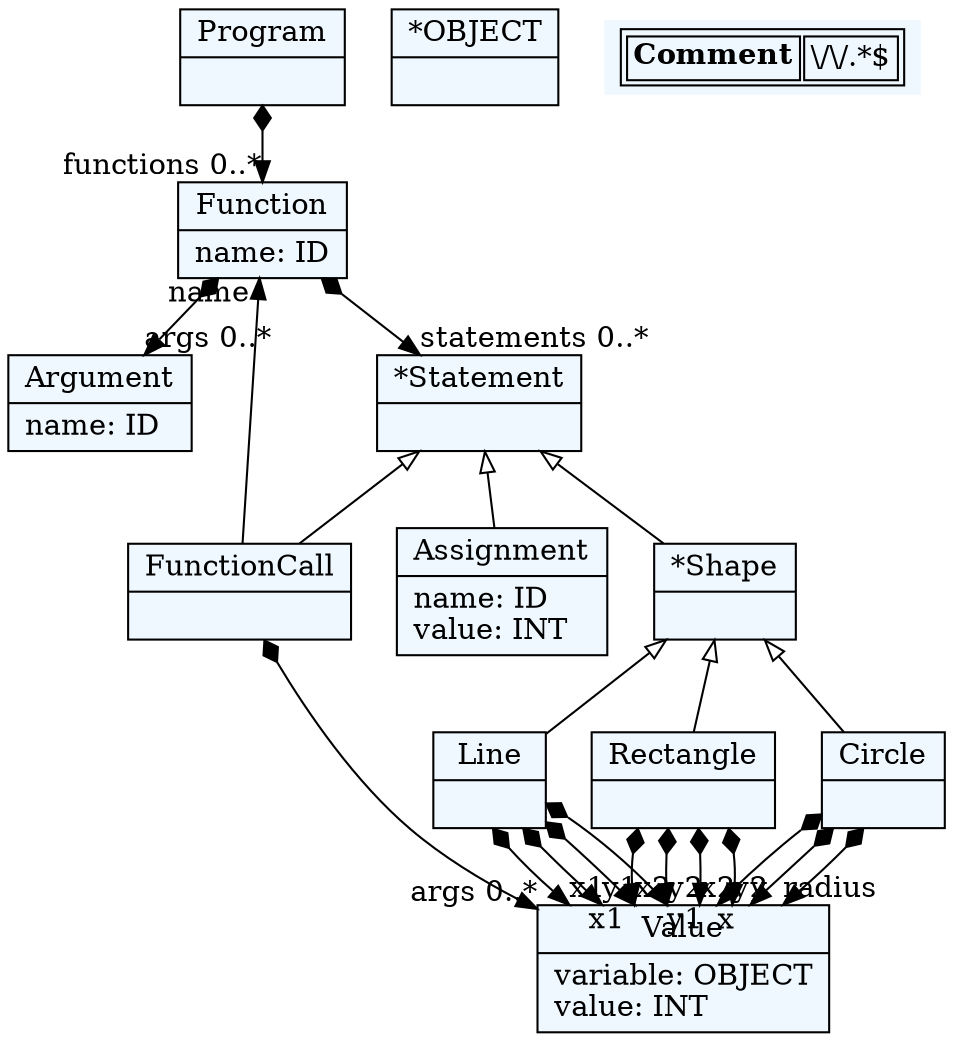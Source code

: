 
    digraph textX {
    fontname = "Bitstream Vera Sans"
    fontsize = 8
    node[
        shape=record,
        style=filled,
        fillcolor=aliceblue
    ]
    nodesep = 0.3
    edge[dir=black,arrowtail=empty]


94126607267344[ label="{Program|}"]

94126607250736[ label="{Function|name: ID\l}"]

94126607468688[ label="{Argument|name: ID\l}"]

94126607474224[ label="{*Statement|}"]

94126607480352[ label="{FunctionCall|}"]

94126607485888[ label="{Assignment|name: ID\lvalue: INT\l}"]

94126607491424[ label="{*Shape|}"]

94126607498080[ label="{Line|}"]

94126607503024[ label="{Rectangle|}"]

94126607508560[ label="{Circle|}"]

94126607514096[ label="{Value|variable: OBJECT\lvalue: INT\l}"]



94126607267344 -> 94126607250736[arrowtail=diamond, dir=both, headlabel="functions 0..*"]
94126607250736 -> 94126607468688[arrowtail=diamond, dir=both, headlabel="args 0..*"]
94126607250736 -> 94126607474224[arrowtail=diamond, dir=both, headlabel="statements 0..*"]
94126607474224 -> 94126607485888 [dir=back]
94126607474224 -> 94126607491424 [dir=back]
94126607474224 -> 94126607480352 [dir=back]
94126607480352 -> 94126607250736[headlabel="name "]
94126607480352 -> 94126607514096[arrowtail=diamond, dir=both, headlabel="args 0..*"]
94126607491424 -> 94126607498080 [dir=back]
94126607491424 -> 94126607503024 [dir=back]
94126607491424 -> 94126607508560 [dir=back]
94126607498080 -> 94126607514096[arrowtail=diamond, dir=both, headlabel="x1 "]
94126607498080 -> 94126607514096[arrowtail=diamond, dir=both, headlabel="y1 "]
94126607498080 -> 94126607514096[arrowtail=diamond, dir=both, headlabel="x2 "]
94126607498080 -> 94126607514096[arrowtail=diamond, dir=both, headlabel="y2 "]
94126607503024 -> 94126607514096[arrowtail=diamond, dir=both, headlabel="x1 "]
94126607503024 -> 94126607514096[arrowtail=diamond, dir=both, headlabel="y1 "]
94126607503024 -> 94126607514096[arrowtail=diamond, dir=both, headlabel="x2 "]
94126607503024 -> 94126607514096[arrowtail=diamond, dir=both, headlabel="y2 "]
94126607508560 -> 94126607514096[arrowtail=diamond, dir=both, headlabel="x "]
94126607508560 -> 94126607514096[arrowtail=diamond, dir=both, headlabel="y "]
94126607508560 -> 94126607514096[arrowtail=diamond, dir=both, headlabel="radius "]
94126607292080[ label="{*OBJECT|}"]

match_rules [ shape=plaintext, label=< <table>
	<tr>
		<td><b>Comment</b></td><td>\/\/.*$</td>
	</tr>
</table> >]


}
